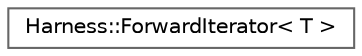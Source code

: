 digraph "类继承关系图"
{
 // LATEX_PDF_SIZE
  bgcolor="transparent";
  edge [fontname=Helvetica,fontsize=10,labelfontname=Helvetica,labelfontsize=10];
  node [fontname=Helvetica,fontsize=10,shape=box,height=0.2,width=0.4];
  rankdir="LR";
  Node0 [id="Node000000",label="Harness::ForwardIterator\< T \>",height=0.2,width=0.4,color="grey40", fillcolor="white", style="filled",URL="$class_harness_1_1_forward_iterator.html",tooltip=" "];
}
